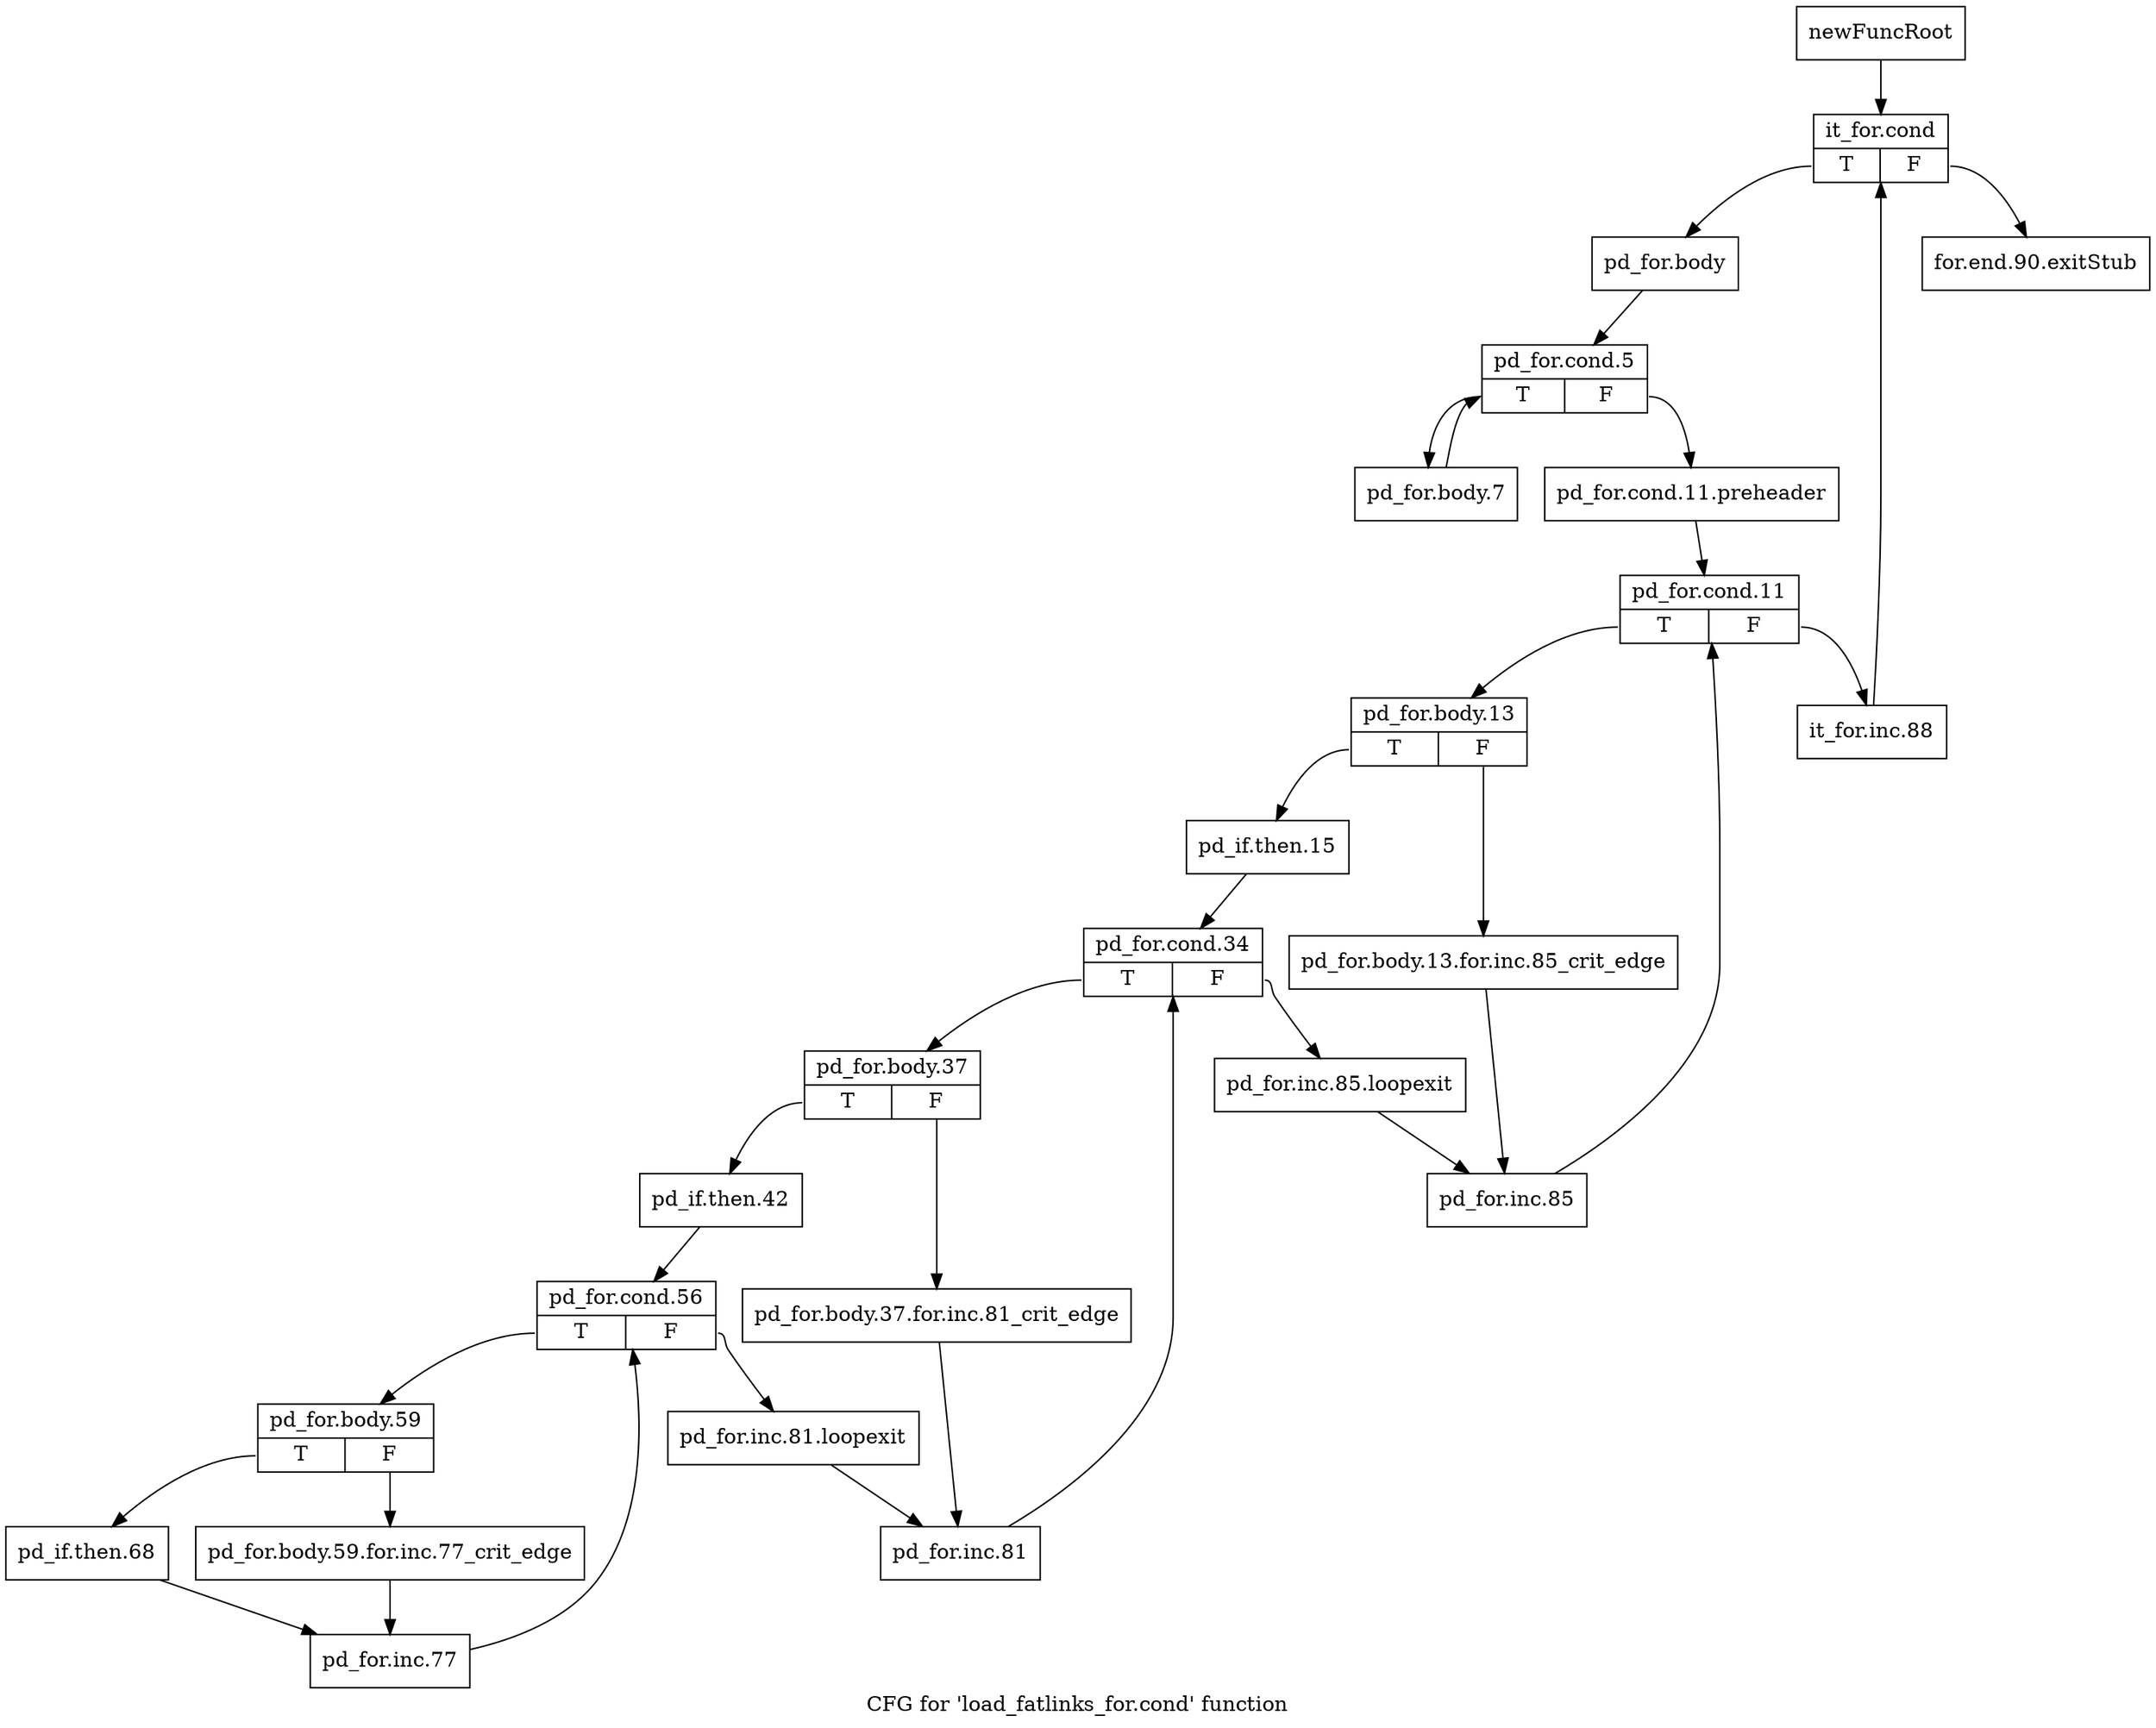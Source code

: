 digraph "CFG for 'load_fatlinks_for.cond' function" {
	label="CFG for 'load_fatlinks_for.cond' function";

	Node0x1a79260 [shape=record,label="{newFuncRoot}"];
	Node0x1a79260 -> Node0x1a79300;
	Node0x1a792b0 [shape=record,label="{for.end.90.exitStub}"];
	Node0x1a79300 [shape=record,label="{it_for.cond|{<s0>T|<s1>F}}"];
	Node0x1a79300:s0 -> Node0x1a79350;
	Node0x1a79300:s1 -> Node0x1a792b0;
	Node0x1a79350 [shape=record,label="{pd_for.body}"];
	Node0x1a79350 -> Node0x1a793a0;
	Node0x1a793a0 [shape=record,label="{pd_for.cond.5|{<s0>T|<s1>F}}"];
	Node0x1a793a0:s0 -> Node0x1a7a930;
	Node0x1a793a0:s1 -> Node0x1a793f0;
	Node0x1a793f0 [shape=record,label="{pd_for.cond.11.preheader}"];
	Node0x1a793f0 -> Node0x1a79440;
	Node0x1a79440 [shape=record,label="{pd_for.cond.11|{<s0>T|<s1>F}}"];
	Node0x1a79440:s0 -> Node0x1a794e0;
	Node0x1a79440:s1 -> Node0x1a79490;
	Node0x1a79490 [shape=record,label="{it_for.inc.88}"];
	Node0x1a79490 -> Node0x1a79300;
	Node0x1a794e0 [shape=record,label="{pd_for.body.13|{<s0>T|<s1>F}}"];
	Node0x1a794e0:s0 -> Node0x1975080;
	Node0x1a794e0:s1 -> Node0x1a79530;
	Node0x1a79530 [shape=record,label="{pd_for.body.13.for.inc.85_crit_edge}"];
	Node0x1a79530 -> Node0x1a7a5c0;
	Node0x1975080 [shape=record,label="{pd_if.then.15}"];
	Node0x1975080 -> Node0x19750d0;
	Node0x19750d0 [shape=record,label="{pd_for.cond.34|{<s0>T|<s1>F}}"];
	Node0x19750d0:s0 -> Node0x1a7a610;
	Node0x19750d0:s1 -> Node0x1a7a570;
	Node0x1a7a570 [shape=record,label="{pd_for.inc.85.loopexit}"];
	Node0x1a7a570 -> Node0x1a7a5c0;
	Node0x1a7a5c0 [shape=record,label="{pd_for.inc.85}"];
	Node0x1a7a5c0 -> Node0x1a79440;
	Node0x1a7a610 [shape=record,label="{pd_for.body.37|{<s0>T|<s1>F}}"];
	Node0x1a7a610:s0 -> Node0x1a7a6b0;
	Node0x1a7a610:s1 -> Node0x1a7a660;
	Node0x1a7a660 [shape=record,label="{pd_for.body.37.for.inc.81_crit_edge}"];
	Node0x1a7a660 -> Node0x1a7a7a0;
	Node0x1a7a6b0 [shape=record,label="{pd_if.then.42}"];
	Node0x1a7a6b0 -> Node0x1a7a700;
	Node0x1a7a700 [shape=record,label="{pd_for.cond.56|{<s0>T|<s1>F}}"];
	Node0x1a7a700:s0 -> Node0x1a7a7f0;
	Node0x1a7a700:s1 -> Node0x1a7a750;
	Node0x1a7a750 [shape=record,label="{pd_for.inc.81.loopexit}"];
	Node0x1a7a750 -> Node0x1a7a7a0;
	Node0x1a7a7a0 [shape=record,label="{pd_for.inc.81}"];
	Node0x1a7a7a0 -> Node0x19750d0;
	Node0x1a7a7f0 [shape=record,label="{pd_for.body.59|{<s0>T|<s1>F}}"];
	Node0x1a7a7f0:s0 -> Node0x1a7a890;
	Node0x1a7a7f0:s1 -> Node0x1a7a840;
	Node0x1a7a840 [shape=record,label="{pd_for.body.59.for.inc.77_crit_edge}"];
	Node0x1a7a840 -> Node0x1a7a8e0;
	Node0x1a7a890 [shape=record,label="{pd_if.then.68}"];
	Node0x1a7a890 -> Node0x1a7a8e0;
	Node0x1a7a8e0 [shape=record,label="{pd_for.inc.77}"];
	Node0x1a7a8e0 -> Node0x1a7a700;
	Node0x1a7a930 [shape=record,label="{pd_for.body.7}"];
	Node0x1a7a930 -> Node0x1a793a0;
}
